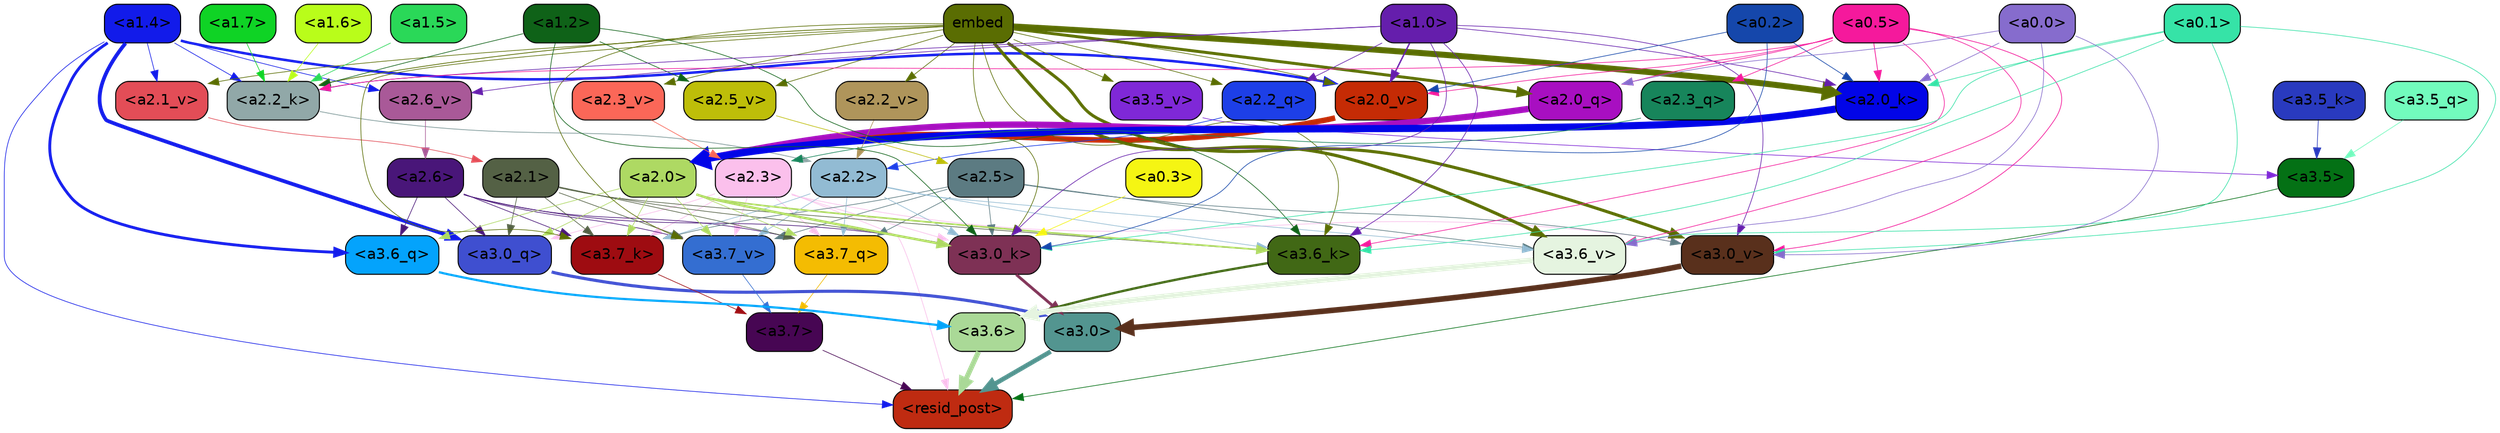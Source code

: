 strict digraph "" {
	graph [bgcolor=transparent,
		layout=dot,
		overlap=false,
		splines=true
	];
	"<a3.7>"	[color=black,
		fillcolor="#470653",
		fontname=Helvetica,
		shape=box,
		style="filled, rounded"];
	"<resid_post>"	[color=black,
		fillcolor="#bf2b11",
		fontname=Helvetica,
		shape=box,
		style="filled, rounded"];
	"<a3.7>" -> "<resid_post>"	[color="#470653",
		penwidth=0.6];
	"<a3.6>"	[color=black,
		fillcolor="#aad997",
		fontname=Helvetica,
		shape=box,
		style="filled, rounded"];
	"<a3.6>" -> "<resid_post>"	[color="#aad997",
		penwidth=4.670643210411072];
	"<a3.5>"	[color=black,
		fillcolor="#047115",
		fontname=Helvetica,
		shape=box,
		style="filled, rounded"];
	"<a3.5>" -> "<resid_post>"	[color="#047115",
		penwidth=0.6];
	"<a3.0>"	[color=black,
		fillcolor="#539590",
		fontname=Helvetica,
		shape=box,
		style="filled, rounded"];
	"<a3.0>" -> "<resid_post>"	[color="#539590",
		penwidth=4.246885180473328];
	"<a2.3>"	[color=black,
		fillcolor="#fbc0ec",
		fontname=Helvetica,
		shape=box,
		style="filled, rounded"];
	"<a2.3>" -> "<resid_post>"	[color="#fbc0ec",
		penwidth=0.6];
	"<a3.7_q>"	[color=black,
		fillcolor="#f4bc02",
		fontname=Helvetica,
		shape=box,
		style="filled, rounded"];
	"<a2.3>" -> "<a3.7_q>"	[color="#fbc0ec",
		penwidth=0.6];
	"<a3.0_q>"	[color=black,
		fillcolor="#3f4fd0",
		fontname=Helvetica,
		shape=box,
		style="filled, rounded"];
	"<a2.3>" -> "<a3.0_q>"	[color="#fbc0ec",
		penwidth=0.6];
	"<a3.7_k>"	[color=black,
		fillcolor="#9e0c11",
		fontname=Helvetica,
		shape=box,
		style="filled, rounded"];
	"<a2.3>" -> "<a3.7_k>"	[color="#fbc0ec",
		penwidth=0.6];
	"<a3.0_k>"	[color=black,
		fillcolor="#7e3155",
		fontname=Helvetica,
		shape=box,
		style="filled, rounded"];
	"<a2.3>" -> "<a3.0_k>"	[color="#fbc0ec",
		penwidth=0.6];
	"<a3.7_v>"	[color=black,
		fillcolor="#346ed1",
		fontname=Helvetica,
		shape=box,
		style="filled, rounded"];
	"<a2.3>" -> "<a3.7_v>"	[color="#fbc0ec",
		penwidth=0.6];
	"<a3.0_v>"	[color=black,
		fillcolor="#59301c",
		fontname=Helvetica,
		shape=box,
		style="filled, rounded"];
	"<a2.3>" -> "<a3.0_v>"	[color="#fbc0ec",
		penwidth=0.6];
	"<a1.4>"	[color=black,
		fillcolor="#121bea",
		fontname=Helvetica,
		shape=box,
		style="filled, rounded"];
	"<a1.4>" -> "<resid_post>"	[color="#121bea",
		penwidth=0.6];
	"<a3.6_q>"	[color=black,
		fillcolor="#04a3fc",
		fontname=Helvetica,
		shape=box,
		style="filled, rounded"];
	"<a1.4>" -> "<a3.6_q>"	[color="#121bea",
		penwidth=2.6487714648246765];
	"<a1.4>" -> "<a3.0_q>"	[color="#121bea",
		penwidth=3.477886103093624];
	"<a2.2_k>"	[color=black,
		fillcolor="#91a8a8",
		fontname=Helvetica,
		shape=box,
		style="filled, rounded"];
	"<a1.4>" -> "<a2.2_k>"	[color="#121bea",
		penwidth=0.6];
	"<a2.6_v>"	[color=black,
		fillcolor="#a95998",
		fontname=Helvetica,
		shape=box,
		style="filled, rounded"];
	"<a1.4>" -> "<a2.6_v>"	[color="#121bea",
		penwidth=0.6];
	"<a2.1_v>"	[color=black,
		fillcolor="#e34d57",
		fontname=Helvetica,
		shape=box,
		style="filled, rounded"];
	"<a1.4>" -> "<a2.1_v>"	[color="#121bea",
		penwidth=0.6];
	"<a2.0_v>"	[color=black,
		fillcolor="#c52b05",
		fontname=Helvetica,
		shape=box,
		style="filled, rounded"];
	"<a1.4>" -> "<a2.0_v>"	[color="#121bea",
		penwidth=2.3358620405197144];
	"<a3.7_q>" -> "<a3.7>"	[color="#f4bc02",
		penwidth=0.6];
	"<a3.6_q>" -> "<a3.6>"	[color="#04a3fc",
		penwidth=2.03758105635643];
	"<a3.5_q>"	[color=black,
		fillcolor="#72fbbd",
		fontname=Helvetica,
		shape=box,
		style="filled, rounded"];
	"<a3.5_q>" -> "<a3.5>"	[color="#72fbbd",
		penwidth=0.6];
	"<a3.0_q>" -> "<a3.0>"	[color="#3f4fd0",
		penwidth=2.8638100624084473];
	"<a3.7_k>" -> "<a3.7>"	[color="#9e0c11",
		penwidth=0.6];
	"<a3.6_k>"	[color=black,
		fillcolor="#416815",
		fontname=Helvetica,
		shape=box,
		style="filled, rounded"];
	"<a3.6_k>" -> "<a3.6>"	[color="#416815",
		penwidth=2.174198240041733];
	"<a3.5_k>"	[color=black,
		fillcolor="#293abf",
		fontname=Helvetica,
		shape=box,
		style="filled, rounded"];
	"<a3.5_k>" -> "<a3.5>"	[color="#293abf",
		penwidth=0.6];
	"<a3.0_k>" -> "<a3.0>"	[color="#7e3155",
		penwidth=2.6274144649505615];
	"<a3.7_v>" -> "<a3.7>"	[color="#346ed1",
		penwidth=0.6];
	"<a3.6_v>"	[color=black,
		fillcolor="#e5f4e0",
		fontname=Helvetica,
		shape=box,
		style="filled, rounded"];
	"<a3.6_v>" -> "<a3.6>"	[color="#e5f4e0",
		penwidth=5.002329230308533];
	"<a3.5_v>"	[color=black,
		fillcolor="#7f28d7",
		fontname=Helvetica,
		shape=box,
		style="filled, rounded"];
	"<a3.5_v>" -> "<a3.5>"	[color="#7f28d7",
		penwidth=0.6];
	"<a3.0_v>" -> "<a3.0>"	[color="#59301c",
		penwidth=5.188832879066467];
	"<a2.6>"	[color=black,
		fillcolor="#491679",
		fontname=Helvetica,
		shape=box,
		style="filled, rounded"];
	"<a2.6>" -> "<a3.7_q>"	[color="#491679",
		penwidth=0.6];
	"<a2.6>" -> "<a3.6_q>"	[color="#491679",
		penwidth=0.6];
	"<a2.6>" -> "<a3.0_q>"	[color="#491679",
		penwidth=0.6];
	"<a2.6>" -> "<a3.7_k>"	[color="#491679",
		penwidth=0.6];
	"<a2.6>" -> "<a3.0_k>"	[color="#491679",
		penwidth=0.6];
	"<a2.6>" -> "<a3.7_v>"	[color="#491679",
		penwidth=0.6];
	"<a2.5>"	[color=black,
		fillcolor="#5c7b82",
		fontname=Helvetica,
		shape=box,
		style="filled, rounded"];
	"<a2.5>" -> "<a3.7_q>"	[color="#5c7b82",
		penwidth=0.6];
	"<a2.5>" -> "<a3.7_k>"	[color="#5c7b82",
		penwidth=0.6];
	"<a2.5>" -> "<a3.0_k>"	[color="#5c7b82",
		penwidth=0.6];
	"<a2.5>" -> "<a3.7_v>"	[color="#5c7b82",
		penwidth=0.6];
	"<a2.5>" -> "<a3.6_v>"	[color="#5c7b82",
		penwidth=0.6];
	"<a2.5>" -> "<a3.0_v>"	[color="#5c7b82",
		penwidth=0.6];
	"<a2.2>"	[color=black,
		fillcolor="#92bbd3",
		fontname=Helvetica,
		shape=box,
		style="filled, rounded"];
	"<a2.2>" -> "<a3.7_q>"	[color="#92bbd3",
		penwidth=0.6];
	"<a2.2>" -> "<a3.7_k>"	[color="#92bbd3",
		penwidth=0.6];
	"<a2.2>" -> "<a3.6_k>"	[color="#92bbd3",
		penwidth=0.6];
	"<a2.2>" -> "<a3.0_k>"	[color="#92bbd3",
		penwidth=0.6];
	"<a2.2>" -> "<a3.7_v>"	[color="#92bbd3",
		penwidth=0.6];
	"<a2.2>" -> "<a3.6_v>"	[color="#92bbd3",
		penwidth=0.6];
	"<a2.1>"	[color=black,
		fillcolor="#546145",
		fontname=Helvetica,
		shape=box,
		style="filled, rounded"];
	"<a2.1>" -> "<a3.7_q>"	[color="#546145",
		penwidth=0.6];
	"<a2.1>" -> "<a3.0_q>"	[color="#546145",
		penwidth=0.6];
	"<a2.1>" -> "<a3.7_k>"	[color="#546145",
		penwidth=0.6];
	"<a2.1>" -> "<a3.6_k>"	[color="#546145",
		penwidth=0.6];
	"<a2.1>" -> "<a3.0_k>"	[color="#546145",
		penwidth=0.6];
	"<a2.1>" -> "<a3.7_v>"	[color="#546145",
		penwidth=0.6];
	"<a2.0>"	[color=black,
		fillcolor="#aed963",
		fontname=Helvetica,
		shape=box,
		style="filled, rounded"];
	"<a2.0>" -> "<a3.7_q>"	[color="#aed963",
		penwidth=0.6];
	"<a2.0>" -> "<a3.6_q>"	[color="#aed963",
		penwidth=0.6];
	"<a2.0>" -> "<a3.0_q>"	[color="#aed963",
		penwidth=0.6];
	"<a2.0>" -> "<a3.7_k>"	[color="#aed963",
		penwidth=0.6];
	"<a2.0>" -> "<a3.6_k>"	[color="#aed963",
		penwidth=1.5417278409004211];
	"<a2.0>" -> "<a3.0_k>"	[color="#aed963",
		penwidth=2.23091459274292];
	"<a2.0>" -> "<a3.7_v>"	[color="#aed963",
		penwidth=0.6];
	embed	[color=black,
		fillcolor="#5a6d02",
		fontname=Helvetica,
		shape=box,
		style="filled, rounded"];
	embed -> "<a3.7_k>"	[color="#5a6d02",
		penwidth=0.6];
	embed -> "<a3.6_k>"	[color="#5a6d02",
		penwidth=0.6];
	embed -> "<a3.0_k>"	[color="#5a6d02",
		penwidth=0.6];
	embed -> "<a3.7_v>"	[color="#5a6d02",
		penwidth=0.6];
	embed -> "<a3.6_v>"	[color="#5a6d02",
		penwidth=2.9511587619781494];
	embed -> "<a3.5_v>"	[color="#5a6d02",
		penwidth=0.6];
	embed -> "<a3.0_v>"	[color="#5a6d02",
		penwidth=2.8577730655670166];
	"<a2.2_q>"	[color=black,
		fillcolor="#1d3fe7",
		fontname=Helvetica,
		shape=box,
		style="filled, rounded"];
	embed -> "<a2.2_q>"	[color="#5a6d02",
		penwidth=0.6];
	"<a2.0_q>"	[color=black,
		fillcolor="#a80fc1",
		fontname=Helvetica,
		shape=box,
		style="filled, rounded"];
	embed -> "<a2.0_q>"	[color="#5a6d02",
		penwidth=2.7340729534626007];
	embed -> "<a2.2_k>"	[color="#5a6d02",
		penwidth=0.69573974609375];
	"<a2.0_k>"	[color=black,
		fillcolor="#0205e7",
		fontname=Helvetica,
		shape=box,
		style="filled, rounded"];
	embed -> "<a2.0_k>"	[color="#5a6d02",
		penwidth=5.629883050918579];
	"<a2.5_v>"	[color=black,
		fillcolor="#bebe09",
		fontname=Helvetica,
		shape=box,
		style="filled, rounded"];
	embed -> "<a2.5_v>"	[color="#5a6d02",
		penwidth=0.6];
	"<a2.3_v>"	[color=black,
		fillcolor="#fb6758",
		fontname=Helvetica,
		shape=box,
		style="filled, rounded"];
	embed -> "<a2.3_v>"	[color="#5a6d02",
		penwidth=0.6];
	"<a2.2_v>"	[color=black,
		fillcolor="#af955b",
		fontname=Helvetica,
		shape=box,
		style="filled, rounded"];
	embed -> "<a2.2_v>"	[color="#5a6d02",
		penwidth=0.6];
	embed -> "<a2.1_v>"	[color="#5a6d02",
		penwidth=0.6];
	embed -> "<a2.0_v>"	[color="#5a6d02",
		penwidth=0.6];
	"<a1.2>"	[color=black,
		fillcolor="#0f6218",
		fontname=Helvetica,
		shape=box,
		style="filled, rounded"];
	"<a1.2>" -> "<a3.6_k>"	[color="#0f6218",
		penwidth=0.6];
	"<a1.2>" -> "<a3.0_k>"	[color="#0f6218",
		penwidth=0.6];
	"<a1.2>" -> "<a2.2_k>"	[color="#0f6218",
		penwidth=0.6];
	"<a1.2>" -> "<a2.5_v>"	[color="#0f6218",
		penwidth=0.6];
	"<a1.0>"	[color=black,
		fillcolor="#651eac",
		fontname=Helvetica,
		shape=box,
		style="filled, rounded"];
	"<a1.0>" -> "<a3.6_k>"	[color="#651eac",
		penwidth=0.6];
	"<a1.0>" -> "<a3.0_k>"	[color="#651eac",
		penwidth=0.6];
	"<a1.0>" -> "<a3.0_v>"	[color="#651eac",
		penwidth=0.6];
	"<a1.0>" -> "<a2.2_q>"	[color="#651eac",
		penwidth=0.6];
	"<a1.0>" -> "<a2.2_k>"	[color="#651eac",
		penwidth=0.6];
	"<a1.0>" -> "<a2.0_k>"	[color="#651eac",
		penwidth=0.6];
	"<a1.0>" -> "<a2.6_v>"	[color="#651eac",
		penwidth=0.6];
	"<a1.0>" -> "<a2.0_v>"	[color="#651eac",
		penwidth=1.3103609085083008];
	"<a0.5>"	[color=black,
		fillcolor="#f5199c",
		fontname=Helvetica,
		shape=box,
		style="filled, rounded"];
	"<a0.5>" -> "<a3.6_k>"	[color="#f5199c",
		penwidth=0.6];
	"<a0.5>" -> "<a3.6_v>"	[color="#f5199c",
		penwidth=0.6];
	"<a0.5>" -> "<a3.0_v>"	[color="#f5199c",
		penwidth=0.6446345448493958];
	"<a2.3_q>"	[color=black,
		fillcolor="#17855b",
		fontname=Helvetica,
		shape=box,
		style="filled, rounded"];
	"<a0.5>" -> "<a2.3_q>"	[color="#f5199c",
		penwidth=0.6];
	"<a0.5>" -> "<a2.0_q>"	[color="#f5199c",
		penwidth=0.6];
	"<a0.5>" -> "<a2.2_k>"	[color="#f5199c",
		penwidth=0.6];
	"<a0.5>" -> "<a2.0_k>"	[color="#f5199c",
		penwidth=0.7065601348876953];
	"<a0.5>" -> "<a2.0_v>"	[color="#f5199c",
		penwidth=0.6];
	"<a0.1>"	[color=black,
		fillcolor="#36e3a7",
		fontname=Helvetica,
		shape=box,
		style="filled, rounded"];
	"<a0.1>" -> "<a3.6_k>"	[color="#36e3a7",
		penwidth=0.6];
	"<a0.1>" -> "<a3.0_k>"	[color="#36e3a7",
		penwidth=0.6];
	"<a0.1>" -> "<a3.6_v>"	[color="#36e3a7",
		penwidth=0.6];
	"<a0.1>" -> "<a3.0_v>"	[color="#36e3a7",
		penwidth=0.6];
	"<a0.1>" -> "<a2.0_k>"	[color="#36e3a7",
		penwidth=0.6];
	"<a0.3>"	[color=black,
		fillcolor="#f5f513",
		fontname=Helvetica,
		shape=box,
		style="filled, rounded"];
	"<a0.3>" -> "<a3.0_k>"	[color="#f5f513",
		penwidth=0.6];
	"<a0.2>"	[color=black,
		fillcolor="#1547ab",
		fontname=Helvetica,
		shape=box,
		style="filled, rounded"];
	"<a0.2>" -> "<a3.0_k>"	[color="#1547ab",
		penwidth=0.6];
	"<a0.2>" -> "<a2.0_k>"	[color="#1547ab",
		penwidth=0.6];
	"<a0.2>" -> "<a2.0_v>"	[color="#1547ab",
		penwidth=0.6];
	"<a0.0>"	[color=black,
		fillcolor="#866ccd",
		fontname=Helvetica,
		shape=box,
		style="filled, rounded"];
	"<a0.0>" -> "<a3.6_v>"	[color="#866ccd",
		penwidth=0.6];
	"<a0.0>" -> "<a3.0_v>"	[color="#866ccd",
		penwidth=0.6];
	"<a0.0>" -> "<a2.0_q>"	[color="#866ccd",
		penwidth=0.6];
	"<a0.0>" -> "<a2.0_k>"	[color="#866ccd",
		penwidth=0.6];
	"<a2.3_q>" -> "<a2.3>"	[color="#17855b",
		penwidth=0.6];
	"<a2.2_q>" -> "<a2.2>"	[color="#1d3fe7",
		penwidth=0.6407594680786133];
	"<a2.0_q>" -> "<a2.0>"	[color="#a80fc1",
		penwidth=5.885338068008423];
	"<a2.2_k>" -> "<a2.2>"	[color="#91a8a8",
		penwidth=0.7811911106109619];
	"<a2.0_k>" -> "<a2.0>"	[color="#0205e7",
		penwidth=6.657835483551025];
	"<a2.6_v>" -> "<a2.6>"	[color="#a95998",
		penwidth=0.6];
	"<a2.5_v>" -> "<a2.5>"	[color="#bebe09",
		penwidth=0.6];
	"<a2.3_v>" -> "<a2.3>"	[color="#fb6758",
		penwidth=0.6];
	"<a2.2_v>" -> "<a2.2>"	[color="#af955b",
		penwidth=0.6];
	"<a2.1_v>" -> "<a2.1>"	[color="#e34d57",
		penwidth=0.6];
	"<a2.0_v>" -> "<a2.0>"	[color="#c52b05",
		penwidth=5.070239782333374];
	"<a1.7>"	[color=black,
		fillcolor="#0fd325",
		fontname=Helvetica,
		shape=box,
		style="filled, rounded"];
	"<a1.7>" -> "<a2.2_k>"	[color="#0fd325",
		penwidth=0.6];
	"<a1.6>"	[color=black,
		fillcolor="#b9fd1a",
		fontname=Helvetica,
		shape=box,
		style="filled, rounded"];
	"<a1.6>" -> "<a2.2_k>"	[color="#b9fd1a",
		penwidth=0.6];
	"<a1.5>"	[color=black,
		fillcolor="#2ad858",
		fontname=Helvetica,
		shape=box,
		style="filled, rounded"];
	"<a1.5>" -> "<a2.2_k>"	[color="#2ad858",
		penwidth=0.6];
}
